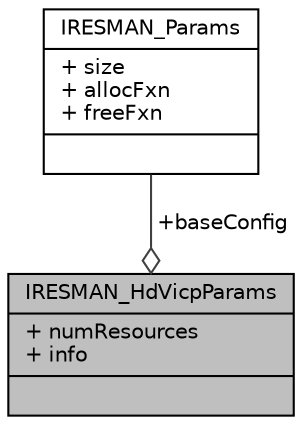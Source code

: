 digraph "IRESMAN_HdVicpParams"
{
  edge [fontname="Helvetica",fontsize="10",labelfontname="Helvetica",labelfontsize="10"];
  node [fontname="Helvetica",fontsize="10",shape=record];
  Node1 [label="{IRESMAN_HdVicpParams\n|+ numResources\l+ info\l|}",height=0.2,width=0.4,color="black", fillcolor="grey75", style="filled", fontcolor="black"];
  Node2 -> Node1 [color="grey25",fontsize="10",style="solid",label=" +baseConfig" ,arrowhead="odiamond",fontname="Helvetica"];
  Node2 [label="{IRESMAN_Params\n|+ size\l+ allocFxn\l+ freeFxn\l|}",height=0.2,width=0.4,color="black", fillcolor="white", style="filled",URL="$struct_i_r_e_s_m_a_n___params.html",tooltip="Configuration Parameters required by the Resource Manager implementation. These can be extended by in..."];
}
